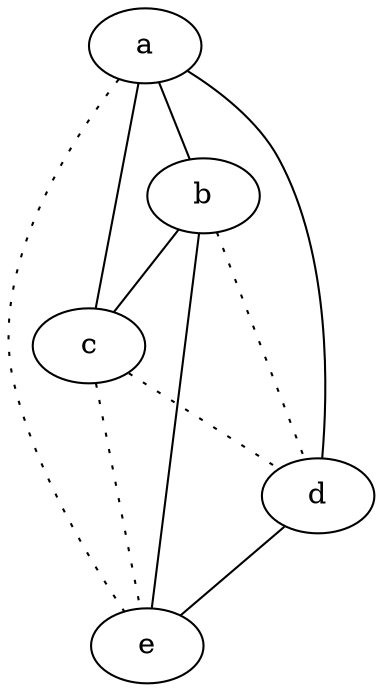 graph {
a -- b;
a -- c;
a -- d;
a -- e [style=dotted];
b -- c;
b -- d [style=dotted];
b -- e;
c -- d [style=dotted];
c -- e [style=dotted];
d -- e;
}
